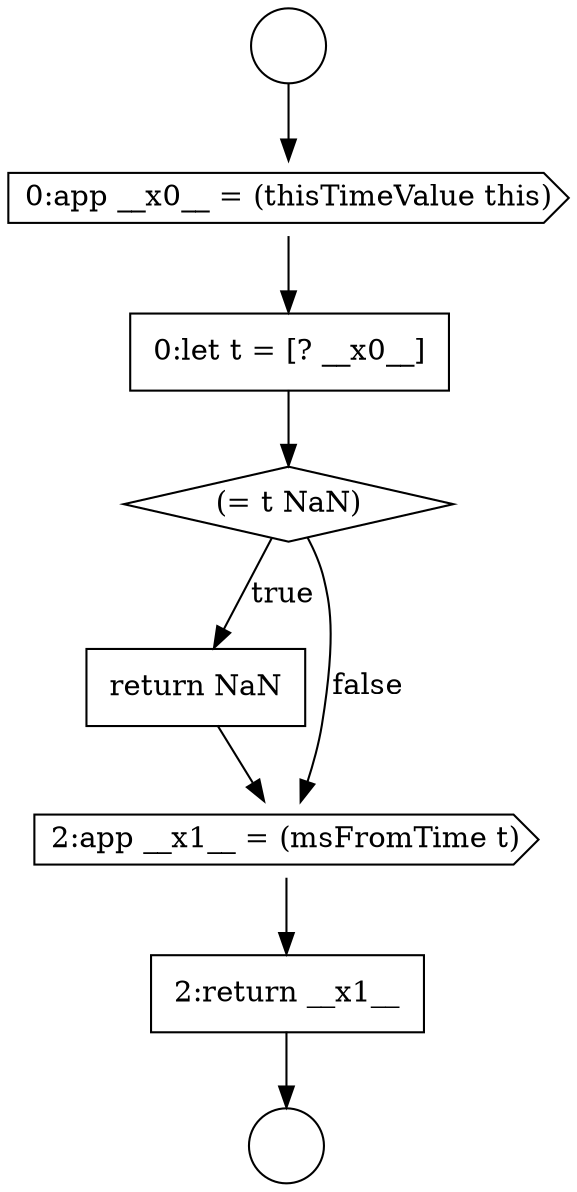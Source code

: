 digraph {
  node13392 [shape=circle label=" " color="black" fillcolor="white" style=filled]
  node13393 [shape=circle label=" " color="black" fillcolor="white" style=filled]
  node13397 [shape=none, margin=0, label=<<font color="black">
    <table border="0" cellborder="1" cellspacing="0" cellpadding="10">
      <tr><td align="left">return NaN</td></tr>
    </table>
  </font>> color="black" fillcolor="white" style=filled]
  node13394 [shape=cds, label=<<font color="black">0:app __x0__ = (thisTimeValue this)</font>> color="black" fillcolor="white" style=filled]
  node13398 [shape=cds, label=<<font color="black">2:app __x1__ = (msFromTime t)</font>> color="black" fillcolor="white" style=filled]
  node13395 [shape=none, margin=0, label=<<font color="black">
    <table border="0" cellborder="1" cellspacing="0" cellpadding="10">
      <tr><td align="left">0:let t = [? __x0__]</td></tr>
    </table>
  </font>> color="black" fillcolor="white" style=filled]
  node13399 [shape=none, margin=0, label=<<font color="black">
    <table border="0" cellborder="1" cellspacing="0" cellpadding="10">
      <tr><td align="left">2:return __x1__</td></tr>
    </table>
  </font>> color="black" fillcolor="white" style=filled]
  node13396 [shape=diamond, label=<<font color="black">(= t NaN)</font>> color="black" fillcolor="white" style=filled]
  node13398 -> node13399 [ color="black"]
  node13396 -> node13397 [label=<<font color="black">true</font>> color="black"]
  node13396 -> node13398 [label=<<font color="black">false</font>> color="black"]
  node13399 -> node13393 [ color="black"]
  node13392 -> node13394 [ color="black"]
  node13395 -> node13396 [ color="black"]
  node13394 -> node13395 [ color="black"]
  node13397 -> node13398 [ color="black"]
}
